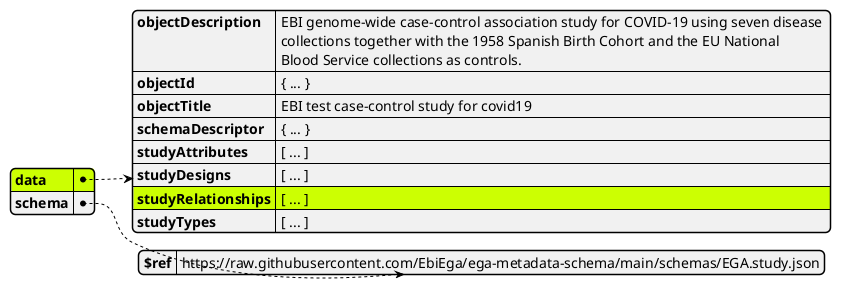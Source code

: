 @startjson
#highlight "data" / "studyRelationships" / "1" / "rTarget" / "objectId" / "externalAccessions" / "0" / "objectExternalAccessionIdentifier" / "termId"
#highlight "data"
#highlight "data" / "studyRelationships"
#highlight "data" / "studyRelationships" / "1"
#highlight "data" / "studyRelationships" / "1" / "rTarget"
#highlight "data" / "studyRelationships" / "1" / "rTarget" / "objectId"
#highlight "data" / "studyRelationships" / "1" / "rTarget" / "objectId" / "externalAccessions"
#highlight "data" / "studyRelationships" / "1" / "rTarget" / "objectId" / "externalAccessions" / "0"
#highlight "data" / "studyRelationships" / "1" / "rTarget" / "objectId" / "externalAccessions" / "0" / "objectExternalAccessionIdentifier"

{
    "data": {
        "objectDescription": "EBI genome-wide case-control association study for COVID-19 using seven disease \\ncollections together with the 1958 Spanish Birth Cohort and the EU National \\nBlood Service collections as controls.",
        "objectId": "{ ... }",
        "objectTitle": "EBI test case-control study for covid19",
        "schemaDescriptor": "{ ... }",
        "studyAttributes": "[ ... ]",
        "studyDesigns": "[ ... ]",
        "studyRelationships": "[ ... ]",
        "studyTypes": "[ ... ]"
    },
    "schema": {
        "$ref": "https://raw.githubusercontent.com/EbiEga/ega-metadata-schema/main/schemas/EGA.study.json"
    }
}
@endjson